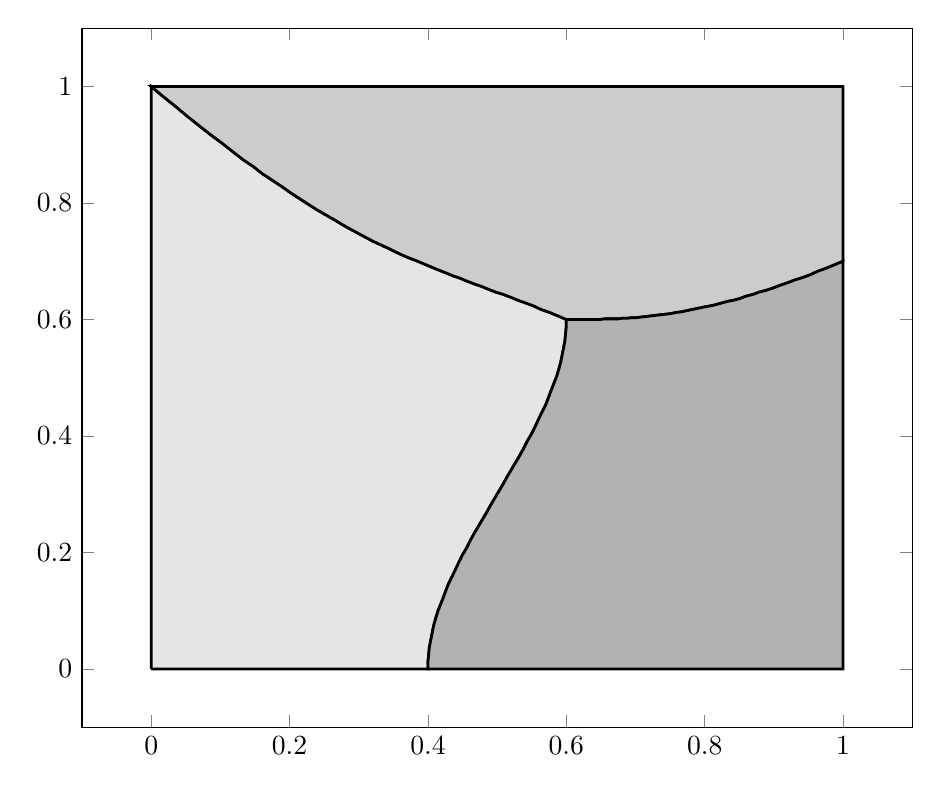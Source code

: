 \begin{tikzpicture}%
\begin{axis}[width=1\textwidth]%
\addplot[fill=gray!20,line width=1pt] coordinates {%
(0.0,0.0)%
(0.0,0.018)%
(0.0,0.037)%
(0.0,0.055)%
(0.0,0.074)%
(0.0,0.092)%
(0.0,0.11)%
(0.0,0.129)%
(0.0,0.147)%
(0.0,0.166)%
(0.0,0.185)%
(0.0,0.203)%
(0.0,0.222)%
(0.0,0.241)%
(0.0,0.259)%
(0.0,0.278)%
(0.0,0.297)%
(0.0,0.316)%
(0.0,0.336)%
(0.0,0.355)%
(0.0,0.374)%
(0.0,0.394)%
(0.0,0.413)%
(0.0,0.433)%
(0.0,0.453)%
(0.0,0.472)%
(0.0,0.492)%
(0.0,0.513)%
(0.0,0.533)%
(0.0,0.553)%
(0.0,0.574)%
(0.0,0.595)%
(0.0,0.616)%
(0.0,0.637)%
(0.0,0.658)%
(0.0,0.679)%
(0.0,0.701)%
(0.0,0.723)%
(0.0,0.745)%
(0.0,0.767)%
(0.0,0.789)%
(0.0,0.812)%
(0.0,0.834)%
(0.0,0.857)%
(0.0,0.881)%
(0.0,0.904)%
(0.0,0.928)%
(0.0,0.952)%
(0.0,0.976)%
(0.0,1.0)%
(0.0,1.0)%
(0.018,0.982)%
(0.036,0.965)%
(0.053,0.948)%
(0.07,0.932)%
(0.086,0.917)%
(0.102,0.903)%
(0.117,0.889)%
(0.132,0.875)%
(0.147,0.863)%
(0.161,0.85)%
(0.175,0.839)%
(0.189,0.828)%
(0.202,0.817)%
(0.215,0.807)%
(0.228,0.797)%
(0.24,0.788)%
(0.253,0.779)%
(0.265,0.771)%
(0.276,0.763)%
(0.288,0.755)%
(0.299,0.748)%
(0.31,0.741)%
(0.321,0.734)%
(0.332,0.728)%
(0.343,0.722)%
(0.353,0.716)%
(0.364,0.71)%
(0.374,0.705)%
(0.385,0.7)%
(0.395,0.695)%
(0.405,0.69)%
(0.415,0.685)%
(0.426,0.68)%
(0.436,0.675)%
(0.446,0.671)%
(0.456,0.666)%
(0.467,0.661)%
(0.477,0.657)%
(0.487,0.652)%
(0.498,0.647)%
(0.509,0.643)%
(0.52,0.638)%
(0.53,0.633)%
(0.542,0.628)%
(0.553,0.623)%
(0.564,0.617)%
(0.576,0.612)%
(0.588,0.606)%
(0.6,0.6)%
(0.6,0.6)%
(0.6,0.588)%
(0.599,0.576)%
(0.598,0.563)%
(0.596,0.551)%
(0.594,0.539)%
(0.592,0.527)%
(0.589,0.514)%
(0.586,0.502)%
(0.582,0.49)%
(0.578,0.478)%
(0.574,0.465)%
(0.57,0.453)%
(0.565,0.441)%
(0.56,0.429)%
(0.555,0.416)%
(0.55,0.404)%
(0.544,0.392)%
(0.539,0.38)%
(0.533,0.367)%
(0.527,0.355)%
(0.521,0.343)%
(0.515,0.331)%
(0.509,0.318)%
(0.503,0.306)%
(0.497,0.294)%
(0.491,0.282)%
(0.485,0.269)%
(0.479,0.257)%
(0.473,0.245)%
(0.467,0.233)%
(0.461,0.22)%
(0.456,0.208)%
(0.45,0.196)%
(0.445,0.184)%
(0.44,0.171)%
(0.435,0.159)%
(0.43,0.147)%
(0.426,0.135)%
(0.422,0.122)%
(0.418,0.11)%
(0.414,0.098)%
(0.411,0.086)%
(0.408,0.073)%
(0.406,0.061)%
(0.404,0.049)%
(0.402,0.037)%
(0.401,0.024)%
(0.4,0.012)%
(0.4,0.0)%
(0.4,0.0)%
(0.388,0.0)%
(0.376,0.0)%
(0.364,0.0)%
(0.353,0.0)%
(0.342,0.0)%
(0.331,0.0)%
(0.32,0.0)%
(0.31,0.0)%
(0.299,0.0)%
(0.289,0.0)%
(0.279,0.0)%
(0.27,0.0)%
(0.26,0.0)%
(0.251,0.0)%
(0.242,0.0)%
(0.233,0.0)%
(0.224,0.0)%
(0.215,0.0)%
(0.207,0.0)%
(0.198,0.0)%
(0.19,0.0)%
(0.182,0.0)%
(0.174,0.0)%
(0.166,0.0)%
(0.159,0.0)%
(0.151,0.0)%
(0.144,0.0)%
(0.136,0.0)%
(0.129,0.0)%
(0.122,0.0)%
(0.115,0.0)%
(0.108,0.0)%
(0.101,0.0)%
(0.095,0.0)%
(0.088,0.0)%
(0.081,0.0)%
(0.075,0.0)%
(0.068,0.0)%
(0.062,0.0)%
(0.056,0.0)%
(0.049,0.0)%
(0.043,0.0)%
(0.037,0.0)%
(0.031,0.0)%
(0.025,0.0)%
(0.018,0.0)%
(0.012,0.0)%
(0.006,0.0)%
(0.0,0.0)%
};%
%
%
\addplot[fill=gray!40,line width=1pt] coordinates {%
(0.6,0.6)%
(0.588,0.606)%
(0.576,0.612)%
(0.564,0.617)%
(0.553,0.623)%
(0.542,0.628)%
(0.53,0.633)%
(0.52,0.638)%
(0.509,0.643)%
(0.498,0.647)%
(0.487,0.652)%
(0.477,0.657)%
(0.467,0.661)%
(0.456,0.666)%
(0.446,0.671)%
(0.436,0.675)%
(0.426,0.68)%
(0.415,0.685)%
(0.405,0.69)%
(0.395,0.695)%
(0.385,0.7)%
(0.374,0.705)%
(0.364,0.71)%
(0.353,0.716)%
(0.343,0.722)%
(0.332,0.728)%
(0.321,0.734)%
(0.31,0.741)%
(0.299,0.748)%
(0.288,0.755)%
(0.276,0.763)%
(0.265,0.771)%
(0.253,0.779)%
(0.24,0.788)%
(0.228,0.797)%
(0.215,0.807)%
(0.202,0.817)%
(0.189,0.828)%
(0.175,0.839)%
(0.161,0.85)%
(0.147,0.863)%
(0.132,0.875)%
(0.117,0.889)%
(0.102,0.903)%
(0.086,0.917)%
(0.07,0.932)%
(0.053,0.948)%
(0.036,0.965)%
(0.018,0.982)%
(0.0,1.0)%
(0.0,1.0)%
(0.013,1.0)%
(0.026,1.0)%
(0.04,1.0)%
(0.055,1.0)%
(0.07,1.0)%
(0.086,1.0)%
(0.103,1.0)%
(0.12,1.0)%
(0.137,1.0)%
(0.156,1.0)%
(0.174,1.0)%
(0.194,1.0)%
(0.213,1.0)%
(0.233,1.0)%
(0.254,1.0)%
(0.274,1.0)%
(0.296,1.0)%
(0.317,1.0)%
(0.339,1.0)%
(0.361,1.0)%
(0.383,1.0)%
(0.406,1.0)%
(0.428,1.0)%
(0.451,1.0)%
(0.474,1.0)%
(0.497,1.0)%
(0.52,1.0)%
(0.543,1.0)%
(0.567,1.0)%
(0.59,1.0)%
(0.613,1.0)%
(0.636,1.0)%
(0.66,1.0)%
(0.683,1.0)%
(0.706,1.0)%
(0.728,1.0)%
(0.751,1.0)%
(0.773,1.0)%
(0.796,1.0)%
(0.818,1.0)%
(0.839,1.0)%
(0.861,1.0)%
(0.882,1.0)%
(0.902,1.0)%
(0.923,1.0)%
(0.943,1.0)%
(0.962,1.0)%
(0.981,1.0)%
(1.0,1.0)%
(1.0,1.0)%
(1.0,0.994)%
(1.0,0.988)%
(1.0,0.982)%
(1.0,0.976)%
(1.0,0.969)%
(1.0,0.963)%
(1.0,0.957)%
(1.0,0.951)%
(1.0,0.945)%
(1.0,0.939)%
(1.0,0.933)%
(1.0,0.927)%
(1.0,0.92)%
(1.0,0.914)%
(1.0,0.908)%
(1.0,0.902)%
(1.0,0.896)%
(1.0,0.89)%
(1.0,0.884)%
(1.0,0.878)%
(1.0,0.871)%
(1.0,0.865)%
(1.0,0.859)%
(1.0,0.853)%
(1.0,0.847)%
(1.0,0.841)%
(1.0,0.835)%
(1.0,0.829)%
(1.0,0.822)%
(1.0,0.816)%
(1.0,0.81)%
(1.0,0.804)%
(1.0,0.798)%
(1.0,0.792)%
(1.0,0.786)%
(1.0,0.78)%
(1.0,0.773)%
(1.0,0.767)%
(1.0,0.761)%
(1.0,0.755)%
(1.0,0.749)%
(1.0,0.743)%
(1.0,0.737)%
(1.0,0.731)%
(1.0,0.724)%
(1.0,0.718)%
(1.0,0.712)%
(1.0,0.706)%
(1.0,0.7)%
(1.0,0.7)%
(0.988,0.694)%
(0.976,0.688)%
(0.964,0.683)%
(0.953,0.677)%
(0.942,0.672)%
(0.931,0.668)%
(0.92,0.663)%
(0.91,0.659)%
(0.899,0.654)%
(0.889,0.65)%
(0.879,0.647)%
(0.87,0.643)%
(0.86,0.64)%
(0.851,0.636)%
(0.842,0.633)%
(0.833,0.631)%
(0.824,0.628)%
(0.815,0.625)%
(0.807,0.623)%
(0.798,0.621)%
(0.79,0.619)%
(0.782,0.617)%
(0.774,0.615)%
(0.766,0.613)%
(0.759,0.612)%
(0.751,0.61)%
(0.744,0.609)%
(0.736,0.608)%
(0.729,0.607)%
(0.722,0.606)%
(0.715,0.605)%
(0.708,0.604)%
(0.701,0.603)%
(0.695,0.603)%
(0.688,0.602)%
(0.681,0.602)%
(0.675,0.601)%
(0.668,0.601)%
(0.662,0.601)%
(0.656,0.601)%
(0.649,0.6)%
(0.643,0.6)%
(0.637,0.6)%
(0.631,0.6)%
(0.625,0.6)%
(0.618,0.6)%
(0.612,0.6)%
(0.606,0.6)%
(0.6,0.6)%
};%
%
%
\addplot[fill=gray!60,line width=1pt] coordinates {%
(0.4,0.0)%
(0.4,0.012)%
(0.401,0.024)%
(0.402,0.037)%
(0.404,0.049)%
(0.406,0.061)%
(0.408,0.073)%
(0.411,0.086)%
(0.414,0.098)%
(0.418,0.11)%
(0.422,0.122)%
(0.426,0.135)%
(0.43,0.147)%
(0.435,0.159)%
(0.44,0.171)%
(0.445,0.184)%
(0.45,0.196)%
(0.456,0.208)%
(0.461,0.22)%
(0.467,0.233)%
(0.473,0.245)%
(0.479,0.257)%
(0.485,0.269)%
(0.491,0.282)%
(0.497,0.294)%
(0.503,0.306)%
(0.509,0.318)%
(0.515,0.331)%
(0.521,0.343)%
(0.527,0.355)%
(0.533,0.367)%
(0.539,0.38)%
(0.544,0.392)%
(0.55,0.404)%
(0.555,0.416)%
(0.56,0.429)%
(0.565,0.441)%
(0.57,0.453)%
(0.574,0.465)%
(0.578,0.478)%
(0.582,0.49)%
(0.586,0.502)%
(0.589,0.514)%
(0.592,0.527)%
(0.594,0.539)%
(0.596,0.551)%
(0.598,0.563)%
(0.599,0.576)%
(0.6,0.588)%
(0.6,0.6)%
(0.6,0.6)%
(0.606,0.6)%
(0.612,0.6)%
(0.618,0.6)%
(0.625,0.6)%
(0.631,0.6)%
(0.637,0.6)%
(0.643,0.6)%
(0.649,0.6)%
(0.656,0.601)%
(0.662,0.601)%
(0.668,0.601)%
(0.675,0.601)%
(0.681,0.602)%
(0.688,0.602)%
(0.695,0.603)%
(0.701,0.603)%
(0.708,0.604)%
(0.715,0.605)%
(0.722,0.606)%
(0.729,0.607)%
(0.736,0.608)%
(0.744,0.609)%
(0.751,0.61)%
(0.759,0.612)%
(0.766,0.613)%
(0.774,0.615)%
(0.782,0.617)%
(0.79,0.619)%
(0.798,0.621)%
(0.807,0.623)%
(0.815,0.625)%
(0.824,0.628)%
(0.833,0.631)%
(0.842,0.633)%
(0.851,0.636)%
(0.86,0.64)%
(0.87,0.643)%
(0.879,0.647)%
(0.889,0.65)%
(0.899,0.654)%
(0.91,0.659)%
(0.92,0.663)%
(0.931,0.668)%
(0.942,0.672)%
(0.953,0.677)%
(0.964,0.683)%
(0.976,0.688)%
(0.988,0.694)%
(1.0,0.7)%
(1.0,0.7)%
(1.0,0.682)%
(1.0,0.664)%
(1.0,0.646)%
(1.0,0.628)%
(1.0,0.611)%
(1.0,0.594)%
(1.0,0.577)%
(1.0,0.561)%
(1.0,0.544)%
(1.0,0.528)%
(1.0,0.512)%
(1.0,0.496)%
(1.0,0.48)%
(1.0,0.465)%
(1.0,0.45)%
(1.0,0.435)%
(1.0,0.42)%
(1.0,0.405)%
(1.0,0.39)%
(1.0,0.376)%
(1.0,0.362)%
(1.0,0.347)%
(1.0,0.333)%
(1.0,0.319)%
(1.0,0.306)%
(1.0,0.292)%
(1.0,0.278)%
(1.0,0.265)%
(1.0,0.252)%
(1.0,0.238)%
(1.0,0.225)%
(1.0,0.212)%
(1.0,0.199)%
(1.0,0.187)%
(1.0,0.174)%
(1.0,0.161)%
(1.0,0.148)%
(1.0,0.136)%
(1.0,0.123)%
(1.0,0.111)%
(1.0,0.098)%
(1.0,0.086)%
(1.0,0.074)%
(1.0,0.061)%
(1.0,0.049)%
(1.0,0.037)%
(1.0,0.024)%
(1.0,0.012)%
(1.0,0.0)%
(1.0,0.0)%
(0.988,0.0)%
(0.976,0.0)%
(0.963,0.0)%
(0.951,0.0)%
(0.939,0.0)%
(0.927,0.0)%
(0.914,0.0)%
(0.902,0.0)%
(0.89,0.0)%
(0.878,0.0)%
(0.865,0.0)%
(0.853,0.0)%
(0.841,0.0)%
(0.829,0.0)%
(0.816,0.0)%
(0.804,0.0)%
(0.792,0.0)%
(0.78,0.0)%
(0.767,0.0)%
(0.755,0.0)%
(0.743,0.0)%
(0.731,0.0)%
(0.718,0.0)%
(0.706,0.0)%
(0.694,0.0)%
(0.682,0.0)%
(0.669,0.0)%
(0.657,0.0)%
(0.645,0.0)%
(0.633,0.0)%
(0.62,0.0)%
(0.608,0.0)%
(0.596,0.0)%
(0.584,0.0)%
(0.571,0.0)%
(0.559,0.0)%
(0.547,0.0)%
(0.535,0.0)%
(0.522,0.0)%
(0.51,0.0)%
(0.498,0.0)%
(0.486,0.0)%
(0.473,0.0)%
(0.461,0.0)%
(0.449,0.0)%
(0.437,0.0)%
(0.424,0.0)%
(0.412,0.0)%
(0.4,0.0)%
};%
%
%
\end{axis}%
\end{tikzpicture}%
